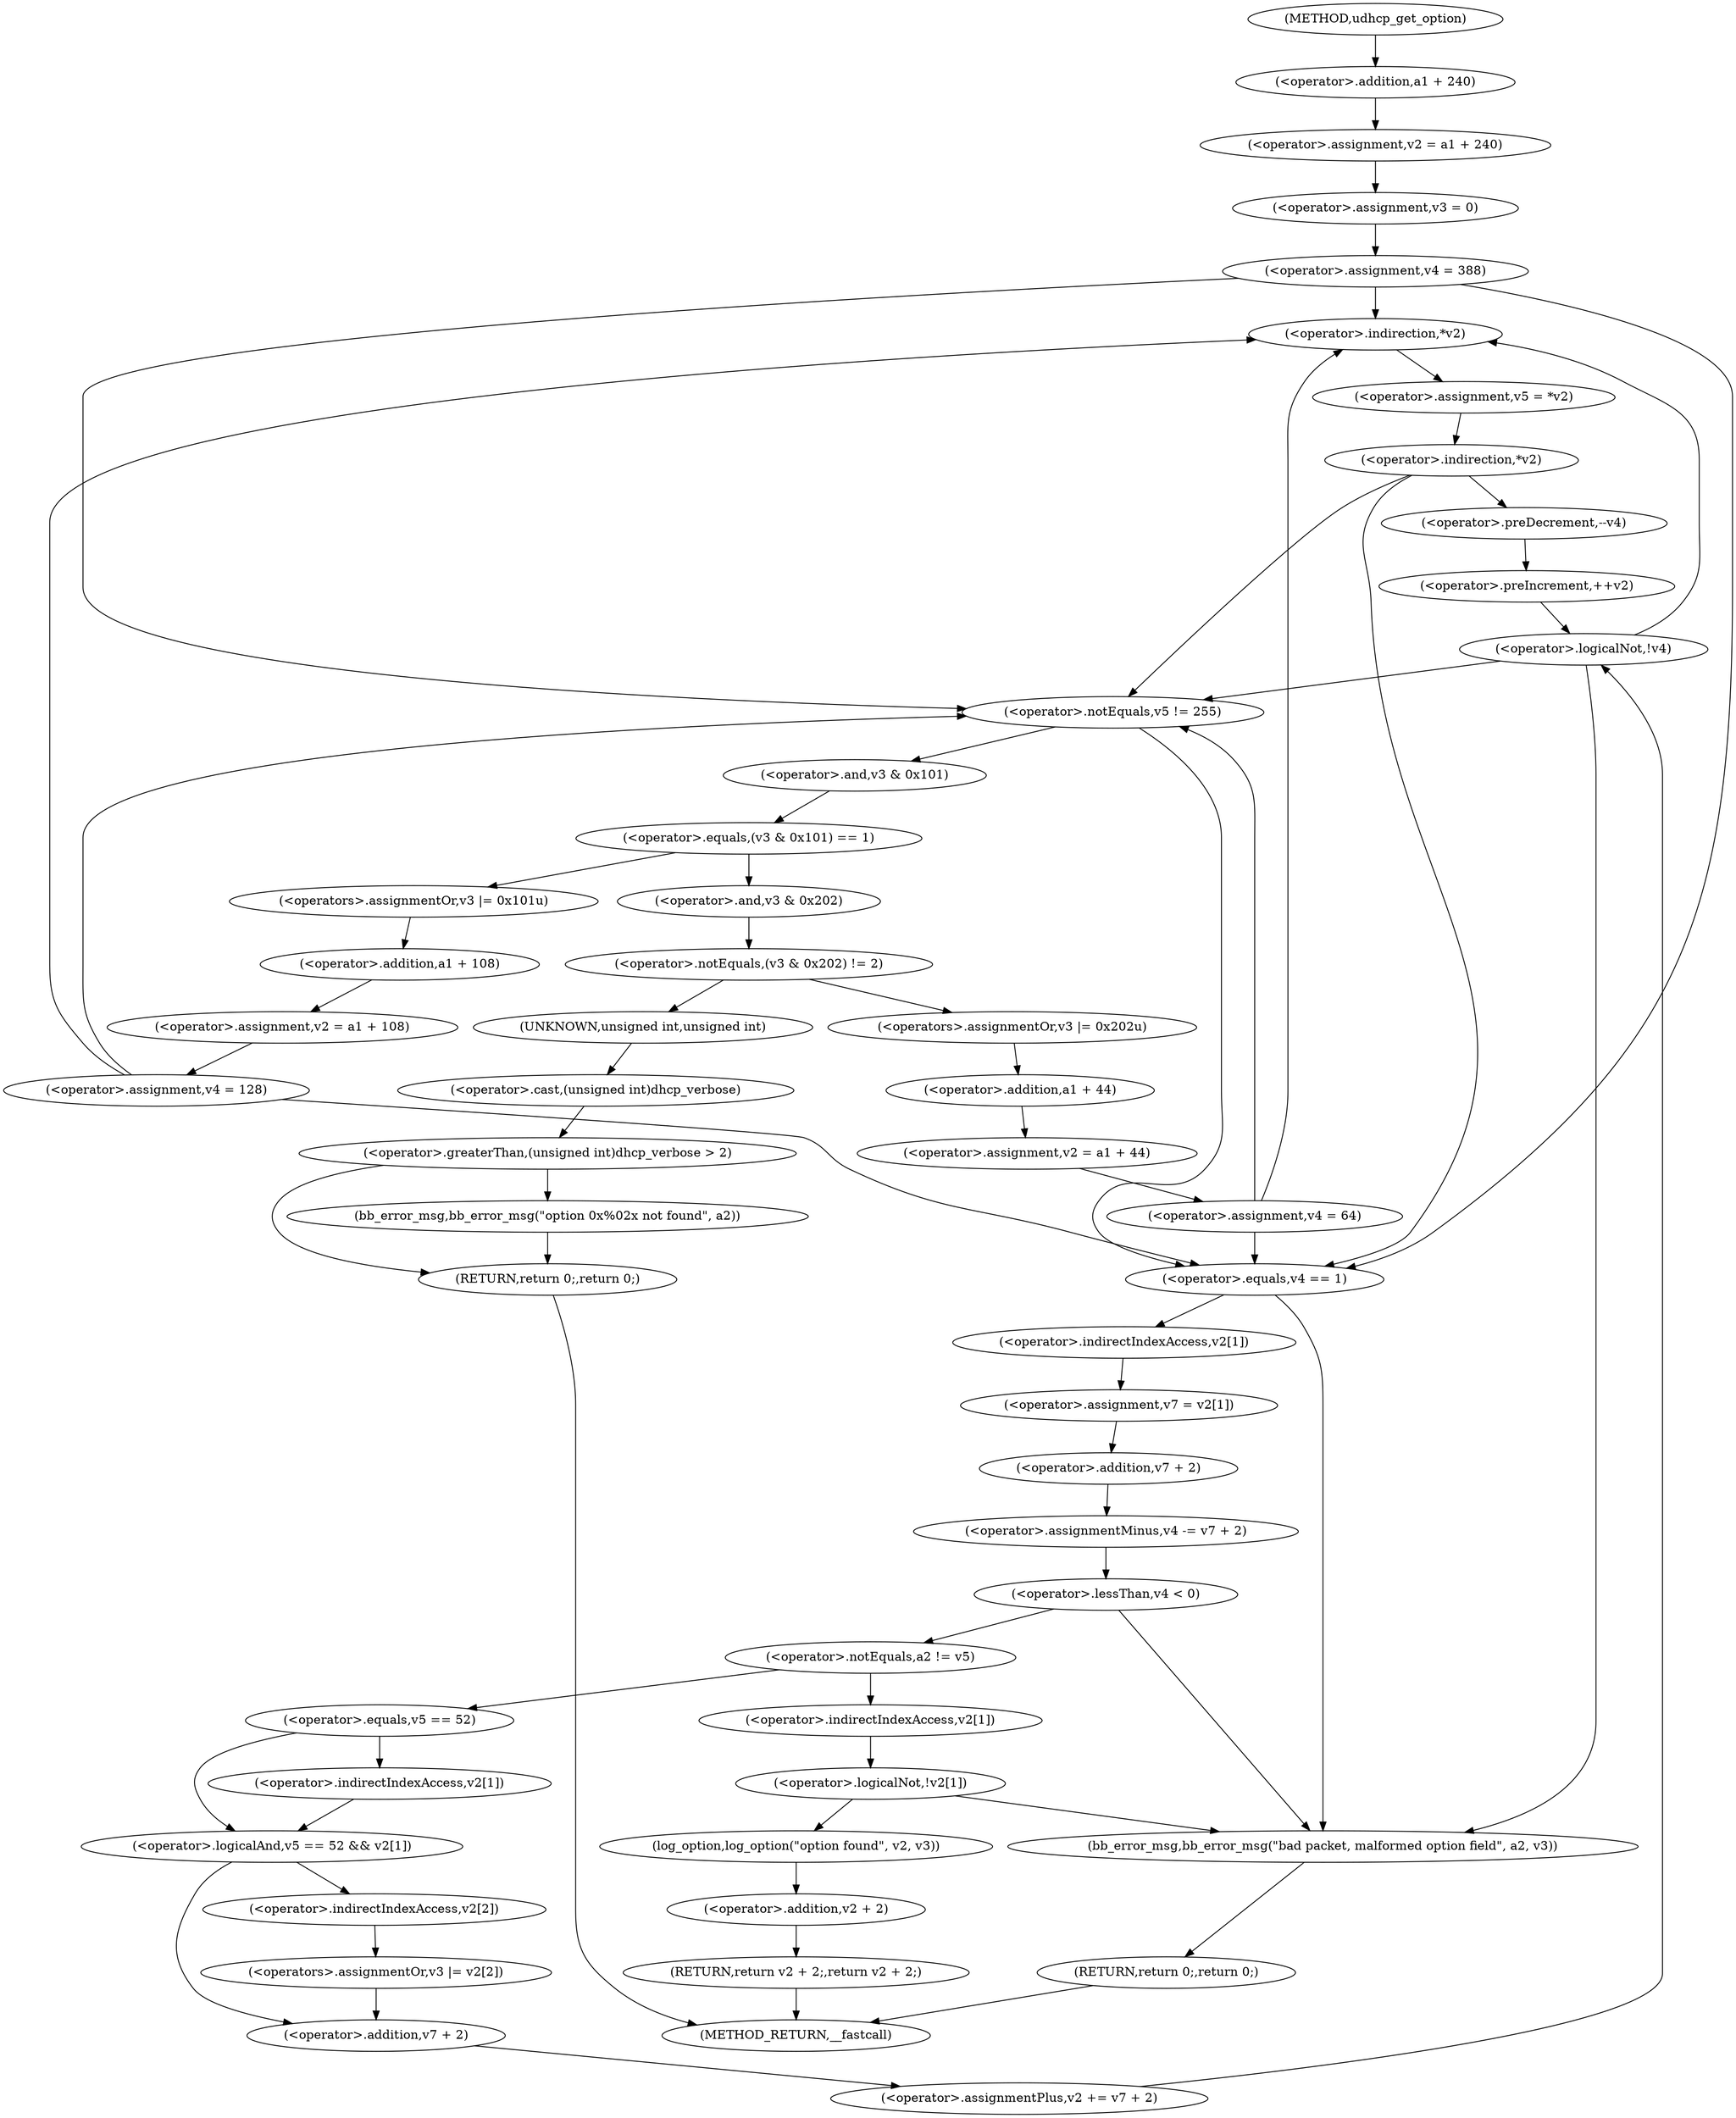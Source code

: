 digraph udhcp_get_option {  
"1000115" [label = "(<operator>.assignment,v2 = a1 + 240)" ]
"1000117" [label = "(<operator>.addition,a1 + 240)" ]
"1000120" [label = "(<operator>.assignment,v3 = 0)" ]
"1000123" [label = "(<operator>.assignment,v4 = 388)" ]
"1000132" [label = "(<operator>.assignment,v5 = *v2)" ]
"1000134" [label = "(<operator>.indirection,*v2)" ]
"1000137" [label = "(<operator>.indirection,*v2)" ]
"1000140" [label = "(<operator>.preDecrement,--v4)" ]
"1000142" [label = "(<operator>.preIncrement,++v2)" ]
"1000146" [label = "(<operator>.logicalNot,!v4)" ]
"1000150" [label = "(<operator>.notEquals,v5 != 255)" ]
"1000155" [label = "(<operator>.equals,(v3 & 0x101) == 1)" ]
"1000156" [label = "(<operator>.and,v3 & 0x101)" ]
"1000161" [label = "(<operators>.assignmentOr,v3 |= 0x101u)" ]
"1000164" [label = "(<operator>.assignment,v2 = a1 + 108)" ]
"1000166" [label = "(<operator>.addition,a1 + 108)" ]
"1000169" [label = "(<operator>.assignment,v4 = 128)" ]
"1000175" [label = "(<operator>.notEquals,(v3 & 0x202) != 2)" ]
"1000176" [label = "(<operator>.and,v3 & 0x202)" ]
"1000182" [label = "(<operator>.greaterThan,(unsigned int)dhcp_verbose > 2)" ]
"1000183" [label = "(<operator>.cast,(unsigned int)dhcp_verbose)" ]
"1000184" [label = "(UNKNOWN,unsigned int,unsigned int)" ]
"1000187" [label = "(bb_error_msg,bb_error_msg(\"option 0x%02x not found\", a2))" ]
"1000190" [label = "(RETURN,return 0;,return 0;)" ]
"1000192" [label = "(<operators>.assignmentOr,v3 |= 0x202u)" ]
"1000195" [label = "(<operator>.assignment,v2 = a1 + 44)" ]
"1000197" [label = "(<operator>.addition,a1 + 44)" ]
"1000200" [label = "(<operator>.assignment,v4 = 64)" ]
"1000204" [label = "(<operator>.equals,v4 == 1)" ]
"1000208" [label = "(<operator>.assignment,v7 = v2[1])" ]
"1000210" [label = "(<operator>.indirectIndexAccess,v2[1])" ]
"1000213" [label = "(<operator>.assignmentMinus,v4 -= v7 + 2)" ]
"1000215" [label = "(<operator>.addition,v7 + 2)" ]
"1000219" [label = "(<operator>.lessThan,v4 < 0)" ]
"1000224" [label = "(<operator>.notEquals,a2 != v5)" ]
"1000229" [label = "(<operator>.logicalAnd,v5 == 52 && v2[1])" ]
"1000230" [label = "(<operator>.equals,v5 == 52)" ]
"1000233" [label = "(<operator>.indirectIndexAccess,v2[1])" ]
"1000236" [label = "(<operators>.assignmentOr,v3 |= v2[2])" ]
"1000238" [label = "(<operator>.indirectIndexAccess,v2[2])" ]
"1000241" [label = "(<operator>.assignmentPlus,v2 += v7 + 2)" ]
"1000243" [label = "(<operator>.addition,v7 + 2)" ]
"1000248" [label = "(<operator>.logicalNot,!v2[1])" ]
"1000249" [label = "(<operator>.indirectIndexAccess,v2[1])" ]
"1000254" [label = "(bb_error_msg,bb_error_msg(\"bad packet, malformed option field\", a2, v3))" ]
"1000258" [label = "(RETURN,return 0;,return 0;)" ]
"1000260" [label = "(log_option,log_option(\"option found\", v2, v3))" ]
"1000264" [label = "(RETURN,return v2 + 2;,return v2 + 2;)" ]
"1000265" [label = "(<operator>.addition,v2 + 2)" ]
"1000106" [label = "(METHOD,udhcp_get_option)" ]
"1000268" [label = "(METHOD_RETURN,__fastcall)" ]
  "1000115" -> "1000120" 
  "1000117" -> "1000115" 
  "1000120" -> "1000123" 
  "1000123" -> "1000134" 
  "1000123" -> "1000150" 
  "1000123" -> "1000204" 
  "1000132" -> "1000137" 
  "1000134" -> "1000132" 
  "1000137" -> "1000150" 
  "1000137" -> "1000204" 
  "1000137" -> "1000140" 
  "1000140" -> "1000142" 
  "1000142" -> "1000146" 
  "1000146" -> "1000134" 
  "1000146" -> "1000150" 
  "1000146" -> "1000254" 
  "1000150" -> "1000204" 
  "1000150" -> "1000156" 
  "1000155" -> "1000161" 
  "1000155" -> "1000176" 
  "1000156" -> "1000155" 
  "1000161" -> "1000166" 
  "1000164" -> "1000169" 
  "1000166" -> "1000164" 
  "1000169" -> "1000134" 
  "1000169" -> "1000150" 
  "1000169" -> "1000204" 
  "1000175" -> "1000184" 
  "1000175" -> "1000192" 
  "1000176" -> "1000175" 
  "1000182" -> "1000187" 
  "1000182" -> "1000190" 
  "1000183" -> "1000182" 
  "1000184" -> "1000183" 
  "1000187" -> "1000190" 
  "1000190" -> "1000268" 
  "1000192" -> "1000197" 
  "1000195" -> "1000200" 
  "1000197" -> "1000195" 
  "1000200" -> "1000134" 
  "1000200" -> "1000150" 
  "1000200" -> "1000204" 
  "1000204" -> "1000254" 
  "1000204" -> "1000210" 
  "1000208" -> "1000215" 
  "1000210" -> "1000208" 
  "1000213" -> "1000219" 
  "1000215" -> "1000213" 
  "1000219" -> "1000254" 
  "1000219" -> "1000224" 
  "1000224" -> "1000230" 
  "1000224" -> "1000249" 
  "1000229" -> "1000238" 
  "1000229" -> "1000243" 
  "1000230" -> "1000229" 
  "1000230" -> "1000233" 
  "1000233" -> "1000229" 
  "1000236" -> "1000243" 
  "1000238" -> "1000236" 
  "1000241" -> "1000146" 
  "1000243" -> "1000241" 
  "1000248" -> "1000254" 
  "1000248" -> "1000260" 
  "1000249" -> "1000248" 
  "1000254" -> "1000258" 
  "1000258" -> "1000268" 
  "1000260" -> "1000265" 
  "1000264" -> "1000268" 
  "1000265" -> "1000264" 
  "1000106" -> "1000117" 
}
